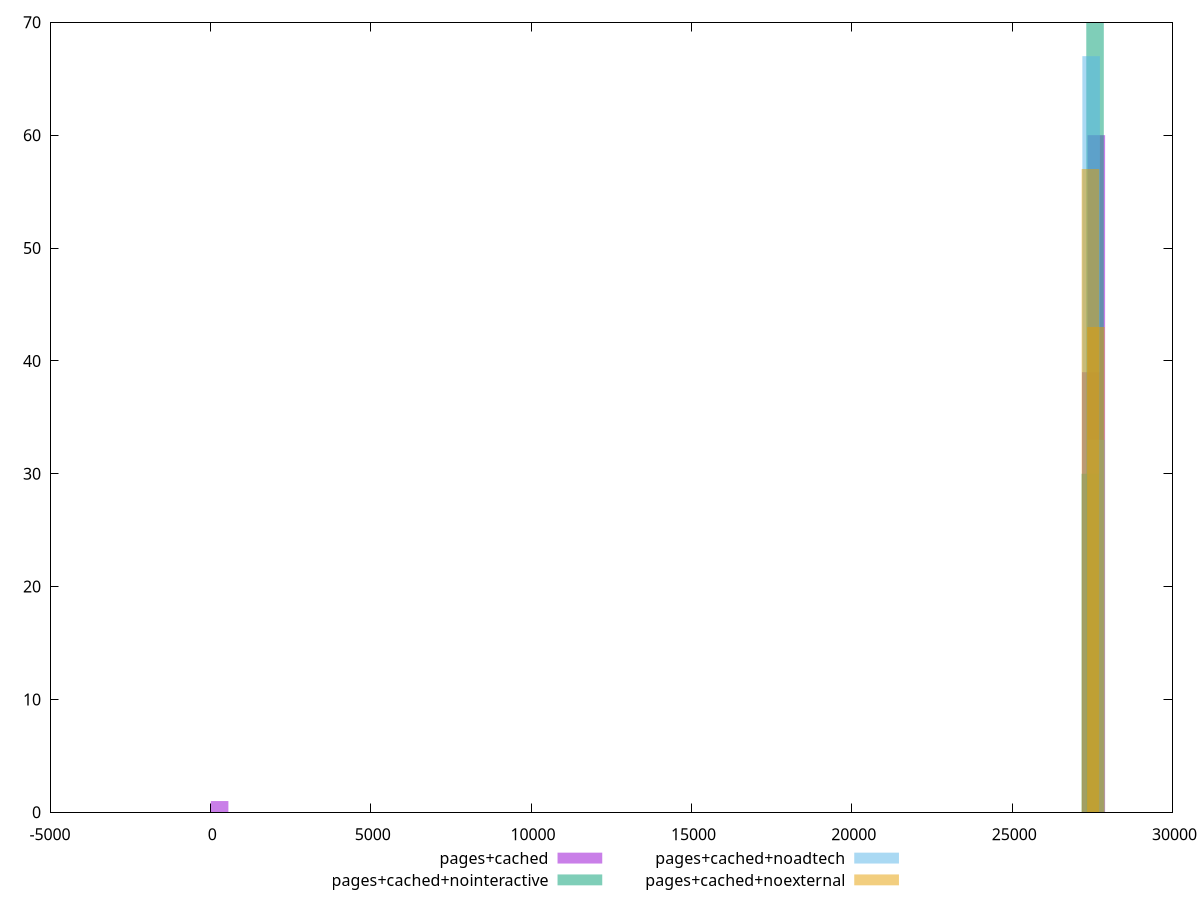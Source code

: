 $_pagesCached <<EOF
288.9662188746483 1
27625.170524416375 60
27451.790793091586 39
EOF
$_pagesCachedNointeractive <<EOF
27439.264900804188 30
27584.960112666868 70
EOF
$_pagesCachedNoadtech <<EOF
27615.989738451983 33
27463.133706689336 67
EOF
$_pagesCachedNoexternal <<EOF
27610.426866142323 43
27441.72772032068 57
EOF
set key outside below
set terminal pngcairo
set output "report_00006_2020-11-02T20-21-41.718Z/uses-webp-images/uses-webp-images_pages+cached_pages+cached+nointeractive_pages+cached+noadtech_pages+cached+noexternal+hist.png"
set boxwidth 546.7240861108345
set style fill transparent solid 0.5 noborder
set yrange [0:70]
plot $_pagesCached title "pages+cached" with boxes ,$_pagesCachedNointeractive title "pages+cached+nointeractive" with boxes ,$_pagesCachedNoadtech title "pages+cached+noadtech" with boxes ,$_pagesCachedNoexternal title "pages+cached+noexternal" with boxes ,
